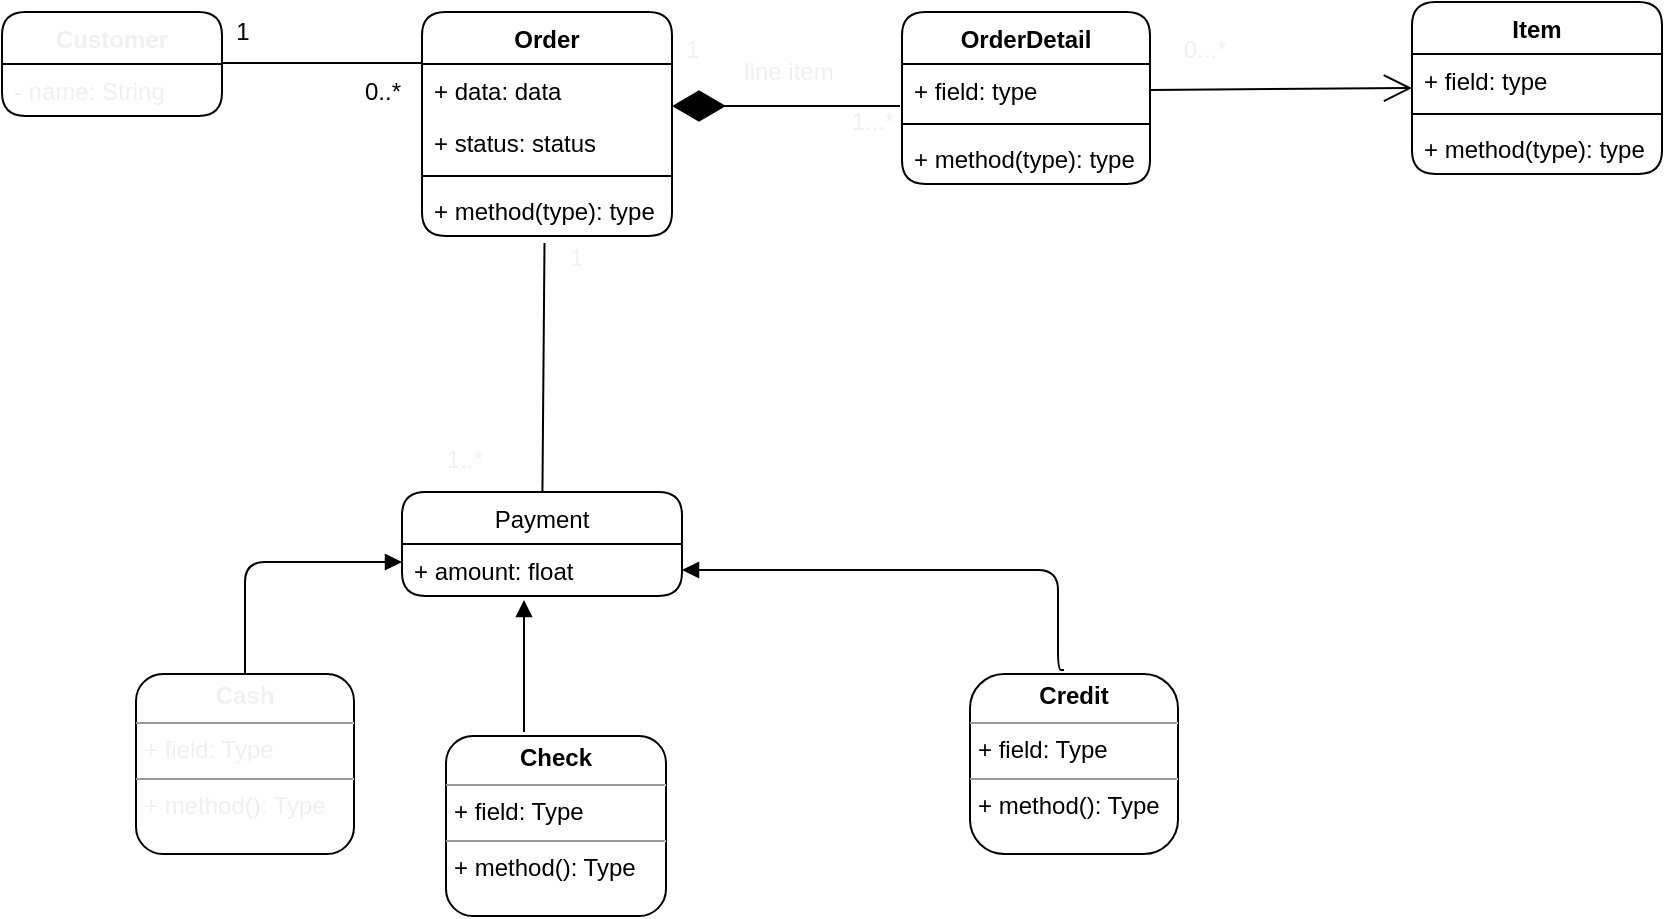 <mxfile version="20.5.3" type="embed"><diagram id="QKplTipjdLD3MDjaPTTV" name="Page-1"><mxGraphModel dx="838" dy="704" grid="0" gridSize="10" guides="1" tooltips="1" connect="1" arrows="1" fold="1" page="0" pageScale="1" pageWidth="850" pageHeight="1100" math="0" shadow="0"><root><mxCell id="0"/><mxCell id="1" parent="0"/><mxCell id="7" value="Customer" style="swimlane;fontStyle=1;align=center;verticalAlign=top;childLayout=stackLayout;horizontal=1;startSize=26;horizontalStack=0;resizeParent=1;resizeParentMax=0;resizeLast=0;collapsible=1;marginBottom=0;rounded=1;fontColor=#F0F0F0;" parent="1" vertex="1"><mxGeometry y="40" width="110" height="52" as="geometry"/></mxCell><mxCell id="8" value="- name: String" style="text;strokeColor=none;fillColor=none;align=left;verticalAlign=top;spacingLeft=4;spacingRight=4;overflow=hidden;rotatable=0;points=[[0,0.5],[1,0.5]];portConstraint=eastwest;rounded=1;fontColor=#F0F0F0;" parent="7" vertex="1"><mxGeometry y="26" width="110" height="26" as="geometry"/></mxCell><mxCell id="13" value="Order" style="swimlane;fontStyle=1;align=center;verticalAlign=top;childLayout=stackLayout;horizontal=1;startSize=26;horizontalStack=0;resizeParent=1;resizeParentMax=0;resizeLast=0;collapsible=1;marginBottom=0;rounded=1;" parent="1" vertex="1"><mxGeometry x="210" y="40" width="125" height="112" as="geometry"/></mxCell><mxCell id="14" value="+ data: data" style="text;strokeColor=none;fillColor=none;align=left;verticalAlign=top;spacingLeft=4;spacingRight=4;overflow=hidden;rotatable=0;points=[[0,0.5],[1,0.5]];portConstraint=eastwest;rounded=1;" parent="13" vertex="1"><mxGeometry y="26" width="125" height="26" as="geometry"/></mxCell><mxCell id="17" value="+ status: status" style="text;strokeColor=none;fillColor=none;align=left;verticalAlign=top;spacingLeft=4;spacingRight=4;overflow=hidden;rotatable=0;points=[[0,0.5],[1,0.5]];portConstraint=eastwest;rounded=1;" parent="13" vertex="1"><mxGeometry y="52" width="125" height="26" as="geometry"/></mxCell><mxCell id="15" value="" style="line;strokeWidth=1;fillColor=none;align=left;verticalAlign=middle;spacingTop=-1;spacingLeft=3;spacingRight=3;rotatable=0;labelPosition=right;points=[];portConstraint=eastwest;rounded=1;" parent="13" vertex="1"><mxGeometry y="78" width="125" height="8" as="geometry"/></mxCell><mxCell id="16" value="+ method(type): type" style="text;strokeColor=none;fillColor=none;align=left;verticalAlign=top;spacingLeft=4;spacingRight=4;overflow=hidden;rotatable=0;points=[[0,0.5],[1,0.5]];portConstraint=eastwest;rounded=1;" parent="13" vertex="1"><mxGeometry y="86" width="125" height="26" as="geometry"/></mxCell><mxCell id="18" value="OrderDetail" style="swimlane;fontStyle=1;align=center;verticalAlign=top;childLayout=stackLayout;horizontal=1;startSize=26;horizontalStack=0;resizeParent=1;resizeParentMax=0;resizeLast=0;collapsible=1;marginBottom=0;rounded=1;" parent="1" vertex="1"><mxGeometry x="450" y="40" width="124" height="86" as="geometry"/></mxCell><mxCell id="19" value="+ field: type" style="text;strokeColor=none;fillColor=none;align=left;verticalAlign=top;spacingLeft=4;spacingRight=4;overflow=hidden;rotatable=0;points=[[0,0.5],[1,0.5]];portConstraint=eastwest;rounded=1;" parent="18" vertex="1"><mxGeometry y="26" width="124" height="26" as="geometry"/></mxCell><mxCell id="20" value="" style="line;strokeWidth=1;fillColor=none;align=left;verticalAlign=middle;spacingTop=-1;spacingLeft=3;spacingRight=3;rotatable=0;labelPosition=right;points=[];portConstraint=eastwest;rounded=1;" parent="18" vertex="1"><mxGeometry y="52" width="124" height="8" as="geometry"/></mxCell><mxCell id="21" value="+ method(type): type" style="text;strokeColor=none;fillColor=none;align=left;verticalAlign=top;spacingLeft=4;spacingRight=4;overflow=hidden;rotatable=0;points=[[0,0.5],[1,0.5]];portConstraint=eastwest;rounded=1;" parent="18" vertex="1"><mxGeometry y="60" width="124" height="26" as="geometry"/></mxCell><mxCell id="22" value="Item" style="swimlane;fontStyle=1;align=center;verticalAlign=top;childLayout=stackLayout;horizontal=1;startSize=26;horizontalStack=0;resizeParent=1;resizeParentMax=0;resizeLast=0;collapsible=1;marginBottom=0;rounded=1;" parent="1" vertex="1"><mxGeometry x="705" y="35" width="125" height="86" as="geometry"/></mxCell><mxCell id="23" value="+ field: type" style="text;align=left;verticalAlign=top;spacingLeft=4;spacingRight=4;overflow=hidden;rotatable=0;points=[[0,0.5],[1,0.5]];portConstraint=eastwest;rounded=1;" parent="22" vertex="1"><mxGeometry y="26" width="125" height="26" as="geometry"/></mxCell><mxCell id="24" value="" style="line;strokeWidth=1;align=left;verticalAlign=middle;spacingTop=-1;spacingLeft=3;spacingRight=3;rotatable=0;labelPosition=right;points=[];portConstraint=eastwest;rounded=1;" parent="22" vertex="1"><mxGeometry y="52" width="125" height="8" as="geometry"/></mxCell><mxCell id="25" value="+ method(type): type" style="text;align=left;verticalAlign=top;spacingLeft=4;spacingRight=4;overflow=hidden;rotatable=0;points=[[0,0.5],[1,0.5]];portConstraint=eastwest;rounded=1;" parent="22" vertex="1"><mxGeometry y="60" width="125" height="26" as="geometry"/></mxCell><mxCell id="26" value="Payment" style="swimlane;fontStyle=0;childLayout=stackLayout;horizontal=1;startSize=26;fillColor=none;horizontalStack=0;resizeParent=1;resizeParentMax=0;resizeLast=0;collapsible=1;marginBottom=0;rounded=1;" vertex="1" parent="1"><mxGeometry x="200" y="280" width="140" height="52" as="geometry"/></mxCell><mxCell id="27" value="+ amount: float" style="text;strokeColor=none;fillColor=none;align=left;verticalAlign=top;spacingLeft=4;spacingRight=4;overflow=hidden;rotatable=0;points=[[0,0.5],[1,0.5]];portConstraint=eastwest;rounded=1;" vertex="1" parent="26"><mxGeometry y="26" width="140" height="26" as="geometry"/></mxCell><mxCell id="31" value="&lt;p style=&quot;margin:0px;margin-top:4px;text-align:center;&quot;&gt;&lt;b&gt;Check&lt;/b&gt;&lt;/p&gt;&lt;hr size=&quot;1&quot;&gt;&lt;p style=&quot;margin:0px;margin-left:4px;&quot;&gt;+ field: Type&lt;/p&gt;&lt;hr size=&quot;1&quot;&gt;&lt;p style=&quot;margin:0px;margin-left:4px;&quot;&gt;+ method(): Type&lt;/p&gt;" style="verticalAlign=top;align=left;overflow=fill;fontSize=12;fontFamily=Helvetica;html=1;rounded=1;" vertex="1" parent="1"><mxGeometry x="222" y="402" width="110" height="90" as="geometry"/></mxCell><mxCell id="34" value="&lt;p style=&quot;margin:0px;margin-top:4px;text-align:center;&quot;&gt;&lt;b&gt;Credit&lt;/b&gt;&lt;/p&gt;&lt;hr size=&quot;1&quot;&gt;&lt;p style=&quot;margin:0px;margin-left:4px;&quot;&gt;+ field: Type&lt;/p&gt;&lt;hr size=&quot;1&quot;&gt;&lt;p style=&quot;margin:0px;margin-left:4px;&quot;&gt;+ method(): Type&lt;/p&gt;" style="verticalAlign=top;align=left;overflow=fill;fontSize=12;fontFamily=Helvetica;html=1;rounded=1;arcSize=19;" vertex="1" parent="1"><mxGeometry x="484" y="371" width="104" height="90" as="geometry"/></mxCell><mxCell id="36" value="" style="endArrow=none;html=1;rounded=1;entryX=0;entryY=0.228;entryDx=0;entryDy=0;entryPerimeter=0;" edge="1" parent="1" target="13"><mxGeometry width="50" height="50" relative="1" as="geometry"><mxPoint x="110" y="65.5" as="sourcePoint"/><mxPoint x="190" y="65.5" as="targetPoint"/><Array as="points"><mxPoint x="160" y="65.5"/></Array></mxGeometry></mxCell><mxCell id="37" value="1" style="text;html=1;align=center;verticalAlign=middle;resizable=0;points=[];autosize=1;strokeColor=none;fillColor=none;rounded=1;" vertex="1" parent="1"><mxGeometry x="105" y="35" width="30" height="30" as="geometry"/></mxCell><mxCell id="38" value="0..*" style="text;html=1;align=center;verticalAlign=middle;resizable=0;points=[];autosize=1;strokeColor=none;fillColor=none;rounded=1;" vertex="1" parent="1"><mxGeometry x="170" y="65" width="40" height="30" as="geometry"/></mxCell><mxCell id="e87k-n2FnoPu91AXq9xk-38" value="" style="endArrow=diamondThin;endFill=1;endSize=24;html=1;rounded=1;fontColor=#F0F0F0;" edge="1" parent="1"><mxGeometry width="160" relative="1" as="geometry"><mxPoint x="449" y="87" as="sourcePoint"/><mxPoint x="335" y="87" as="targetPoint"/></mxGeometry></mxCell><mxCell id="e87k-n2FnoPu91AXq9xk-39" value="1" style="text;html=1;align=center;verticalAlign=middle;resizable=0;points=[];autosize=1;strokeColor=none;fillColor=none;fontColor=#F0F0F0;" vertex="1" parent="1"><mxGeometry x="332" y="46" width="25" height="26" as="geometry"/></mxCell><mxCell id="e87k-n2FnoPu91AXq9xk-40" value="1...*" style="text;html=1;align=center;verticalAlign=middle;resizable=0;points=[];autosize=1;strokeColor=none;fillColor=none;fontColor=#F0F0F0;" vertex="1" parent="1"><mxGeometry x="415" y="82" width="39" height="26" as="geometry"/></mxCell><mxCell id="e87k-n2FnoPu91AXq9xk-41" value="line item" style="text;html=1;align=center;verticalAlign=middle;resizable=0;points=[];autosize=1;strokeColor=none;fillColor=none;fontColor=#F0F0F0;" vertex="1" parent="1"><mxGeometry x="361" y="57" width="63" height="26" as="geometry"/></mxCell><mxCell id="e87k-n2FnoPu91AXq9xk-43" value="" style="endArrow=none;html=1;rounded=1;fontColor=#F0F0F0;entryX=0.49;entryY=1.135;entryDx=0;entryDy=0;entryPerimeter=0;" edge="1" parent="1" source="26" target="16"><mxGeometry width="50" height="50" relative="1" as="geometry"><mxPoint x="441" y="332" as="sourcePoint"/><mxPoint x="491" y="282" as="targetPoint"/></mxGeometry></mxCell><mxCell id="e87k-n2FnoPu91AXq9xk-44" value="1" style="text;html=1;align=center;verticalAlign=middle;resizable=0;points=[];autosize=1;strokeColor=none;fillColor=none;fontColor=#F0F0F0;" vertex="1" parent="1"><mxGeometry x="274" y="150" width="25" height="26" as="geometry"/></mxCell><mxCell id="e87k-n2FnoPu91AXq9xk-45" value="1..*" style="text;html=1;align=center;verticalAlign=middle;resizable=0;points=[];autosize=1;strokeColor=none;fillColor=none;fontColor=#F0F0F0;" vertex="1" parent="1"><mxGeometry x="213" y="251" width="36" height="26" as="geometry"/></mxCell><mxCell id="e87k-n2FnoPu91AXq9xk-46" value="" style="endArrow=open;endFill=1;endSize=12;html=1;rounded=1;fontColor=#F0F0F0;exitX=1;exitY=0.5;exitDx=0;exitDy=0;" edge="1" parent="1" source="19"><mxGeometry width="160" relative="1" as="geometry"><mxPoint x="461" y="260" as="sourcePoint"/><mxPoint x="705" y="78" as="targetPoint"/></mxGeometry></mxCell><mxCell id="e87k-n2FnoPu91AXq9xk-48" value="0...*" style="text;html=1;align=center;verticalAlign=middle;resizable=0;points=[];autosize=1;strokeColor=none;fillColor=none;fontColor=#F0F0F0;" vertex="1" parent="1"><mxGeometry x="581" y="46" width="39" height="26" as="geometry"/></mxCell><mxCell id="e87k-n2FnoPu91AXq9xk-49" value="&lt;p style=&quot;margin:0px;margin-top:4px;text-align:center;&quot;&gt;&lt;b&gt;Cash&lt;/b&gt;&lt;/p&gt;&lt;hr size=&quot;1&quot;&gt;&lt;p style=&quot;margin:0px;margin-left:4px;&quot;&gt;+ field: Type&lt;/p&gt;&lt;hr size=&quot;1&quot;&gt;&lt;p style=&quot;margin:0px;margin-left:4px;&quot;&gt;+ method(): Type&lt;/p&gt;" style="verticalAlign=top;align=left;overflow=fill;fontSize=12;fontFamily=Helvetica;html=1;rounded=1;fontColor=#F0F0F0;" vertex="1" parent="1"><mxGeometry x="67" y="371" width="109" height="90" as="geometry"/></mxCell><mxCell id="e87k-n2FnoPu91AXq9xk-50" value="" style="endArrow=block;endFill=1;html=1;edgeStyle=orthogonalEdgeStyle;align=left;verticalAlign=top;rounded=1;fontColor=#F0F0F0;exitX=0.5;exitY=0;exitDx=0;exitDy=0;" edge="1" parent="1" source="e87k-n2FnoPu91AXq9xk-49"><mxGeometry x="-1" relative="1" as="geometry"><mxPoint x="386" y="307" as="sourcePoint"/><mxPoint x="200" y="315" as="targetPoint"/><Array as="points"><mxPoint x="122" y="315"/><mxPoint x="200" y="315"/></Array></mxGeometry></mxCell><mxCell id="e87k-n2FnoPu91AXq9xk-52" value="" style="endArrow=block;endFill=1;html=1;edgeStyle=orthogonalEdgeStyle;align=left;verticalAlign=top;rounded=1;fontColor=#F0F0F0;" edge="1" parent="1"><mxGeometry x="-1" relative="1" as="geometry"><mxPoint x="261" y="400" as="sourcePoint"/><mxPoint x="261" y="334" as="targetPoint"/><Array as="points"><mxPoint x="261" y="352"/><mxPoint x="261" y="352"/></Array></mxGeometry></mxCell><mxCell id="e87k-n2FnoPu91AXq9xk-54" value="" style="endArrow=block;endFill=1;html=1;edgeStyle=orthogonalEdgeStyle;align=left;verticalAlign=top;rounded=1;fontColor=#F0F0F0;exitX=0.5;exitY=0;exitDx=0;exitDy=0;entryX=1;entryY=0.5;entryDx=0;entryDy=0;" edge="1" parent="1" target="27"><mxGeometry x="-1" relative="1" as="geometry"><mxPoint x="531" y="369" as="sourcePoint"/><mxPoint x="609.5" y="313" as="targetPoint"/><Array as="points"><mxPoint x="528" y="369"/><mxPoint x="528" y="319"/></Array></mxGeometry></mxCell></root></mxGraphModel></diagram></mxfile>